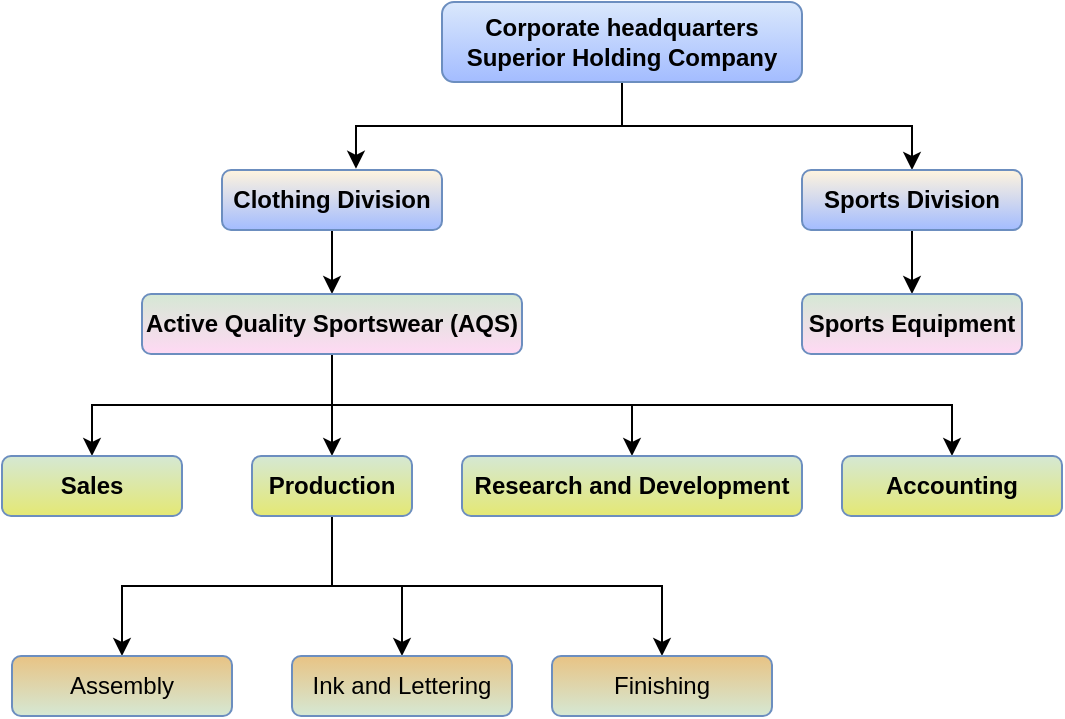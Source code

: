 <mxfile version="20.3.3" type="github">
  <diagram id="prtHgNgQTEPvFCAcTncT" name="Page-1">
    <mxGraphModel dx="1060" dy="1199" grid="1" gridSize="10" guides="1" tooltips="1" connect="1" arrows="1" fold="1" page="1" pageScale="1" pageWidth="827" pageHeight="1169" math="0" shadow="0">
      <root>
        <mxCell id="0" />
        <mxCell id="1" parent="0" />
        <mxCell id="WIikd73Tc5OY5qvM8-dH-20" style="edgeStyle=orthogonalEdgeStyle;rounded=0;orthogonalLoop=1;jettySize=auto;html=1;exitX=0.5;exitY=1;exitDx=0;exitDy=0;entryX=0.609;entryY=-0.02;entryDx=0;entryDy=0;entryPerimeter=0;fontStyle=1" parent="1" source="WIikd73Tc5OY5qvM8-dH-11" target="WIikd73Tc5OY5qvM8-dH-12" edge="1">
          <mxGeometry relative="1" as="geometry" />
        </mxCell>
        <mxCell id="WIikd73Tc5OY5qvM8-dH-21" style="edgeStyle=orthogonalEdgeStyle;rounded=0;orthogonalLoop=1;jettySize=auto;html=1;exitX=0.5;exitY=1;exitDx=0;exitDy=0;entryX=0.5;entryY=0;entryDx=0;entryDy=0;fontStyle=1" parent="1" source="WIikd73Tc5OY5qvM8-dH-11" target="WIikd73Tc5OY5qvM8-dH-13" edge="1">
          <mxGeometry relative="1" as="geometry" />
        </mxCell>
        <mxCell id="WIikd73Tc5OY5qvM8-dH-11" value="Corporate headquarters&lt;br&gt;Superior Holding Company" style="rounded=1;whiteSpace=wrap;html=1;fillColor=#dae8fc;strokeColor=#6c8ebf;shadow=0;gradientColor=#A3BCFF;gradientDirection=south;fontStyle=1" parent="1" vertex="1">
          <mxGeometry x="320" y="40" width="180" height="40" as="geometry" />
        </mxCell>
        <mxCell id="WIikd73Tc5OY5qvM8-dH-22" style="edgeStyle=orthogonalEdgeStyle;rounded=0;orthogonalLoop=1;jettySize=auto;html=1;exitX=0.5;exitY=1;exitDx=0;exitDy=0;entryX=0.5;entryY=0;entryDx=0;entryDy=0;fontStyle=1" parent="1" source="WIikd73Tc5OY5qvM8-dH-12" target="WIikd73Tc5OY5qvM8-dH-14" edge="1">
          <mxGeometry relative="1" as="geometry" />
        </mxCell>
        <mxCell id="WIikd73Tc5OY5qvM8-dH-12" value="Clothing Division" style="rounded=1;whiteSpace=wrap;html=1;fillColor=#FFF4DE;strokeColor=#6c8ebf;shadow=0;gradientColor=#A3BCFF;gradientDirection=south;fontStyle=1" parent="1" vertex="1">
          <mxGeometry x="210" y="124" width="110" height="30" as="geometry" />
        </mxCell>
        <mxCell id="WIikd73Tc5OY5qvM8-dH-23" style="edgeStyle=orthogonalEdgeStyle;rounded=0;orthogonalLoop=1;jettySize=auto;html=1;exitX=0.5;exitY=1;exitDx=0;exitDy=0;entryX=0.5;entryY=0;entryDx=0;entryDy=0;fontStyle=1" parent="1" source="WIikd73Tc5OY5qvM8-dH-13" target="WIikd73Tc5OY5qvM8-dH-15" edge="1">
          <mxGeometry relative="1" as="geometry" />
        </mxCell>
        <mxCell id="WIikd73Tc5OY5qvM8-dH-13" value="Sports Division" style="rounded=1;whiteSpace=wrap;html=1;fillColor=#FFF4DE;strokeColor=#6c8ebf;shadow=0;gradientColor=#A3BCFF;gradientDirection=south;fontStyle=1" parent="1" vertex="1">
          <mxGeometry x="500" y="124" width="110" height="30" as="geometry" />
        </mxCell>
        <mxCell id="WIikd73Tc5OY5qvM8-dH-24" style="edgeStyle=orthogonalEdgeStyle;rounded=0;orthogonalLoop=1;jettySize=auto;html=1;exitX=0.5;exitY=1;exitDx=0;exitDy=0;entryX=0.5;entryY=0;entryDx=0;entryDy=0;fontStyle=1" parent="1" source="WIikd73Tc5OY5qvM8-dH-14" target="WIikd73Tc5OY5qvM8-dH-16" edge="1">
          <mxGeometry relative="1" as="geometry" />
        </mxCell>
        <mxCell id="WIikd73Tc5OY5qvM8-dH-25" style="edgeStyle=orthogonalEdgeStyle;rounded=0;orthogonalLoop=1;jettySize=auto;html=1;exitX=0.5;exitY=1;exitDx=0;exitDy=0;fontStyle=1" parent="1" source="WIikd73Tc5OY5qvM8-dH-14" target="WIikd73Tc5OY5qvM8-dH-19" edge="1">
          <mxGeometry relative="1" as="geometry" />
        </mxCell>
        <mxCell id="WIikd73Tc5OY5qvM8-dH-26" style="edgeStyle=orthogonalEdgeStyle;rounded=0;orthogonalLoop=1;jettySize=auto;html=1;exitX=0.5;exitY=1;exitDx=0;exitDy=0;fontStyle=1" parent="1" source="WIikd73Tc5OY5qvM8-dH-14" target="WIikd73Tc5OY5qvM8-dH-18" edge="1">
          <mxGeometry relative="1" as="geometry" />
        </mxCell>
        <mxCell id="WIikd73Tc5OY5qvM8-dH-27" style="edgeStyle=orthogonalEdgeStyle;rounded=0;orthogonalLoop=1;jettySize=auto;html=1;exitX=0.5;exitY=1;exitDx=0;exitDy=0;fontStyle=1" parent="1" source="WIikd73Tc5OY5qvM8-dH-14" target="WIikd73Tc5OY5qvM8-dH-17" edge="1">
          <mxGeometry relative="1" as="geometry" />
        </mxCell>
        <mxCell id="WIikd73Tc5OY5qvM8-dH-14" value="Active Quality Sportswear (AQS)" style="rounded=1;whiteSpace=wrap;html=1;fillColor=#D5E8D4;strokeColor=#6c8ebf;shadow=0;gradientColor=#FFD9F4;gradientDirection=south;fontStyle=1" parent="1" vertex="1">
          <mxGeometry x="170" y="186" width="190" height="30" as="geometry" />
        </mxCell>
        <mxCell id="WIikd73Tc5OY5qvM8-dH-15" value="Sports Equipment" style="rounded=1;whiteSpace=wrap;html=1;fillColor=#D5E8D4;strokeColor=#6c8ebf;shadow=0;gradientColor=#FFD9F4;gradientDirection=south;fontStyle=1" parent="1" vertex="1">
          <mxGeometry x="500" y="186" width="110" height="30" as="geometry" />
        </mxCell>
        <mxCell id="WIikd73Tc5OY5qvM8-dH-16" value="Sales" style="rounded=1;whiteSpace=wrap;html=1;fillColor=#D5E8D4;strokeColor=#6c8ebf;shadow=0;gradientColor=#E4E874;gradientDirection=south;fontStyle=1" parent="1" vertex="1">
          <mxGeometry x="100" y="267" width="90" height="30" as="geometry" />
        </mxCell>
        <mxCell id="WIikd73Tc5OY5qvM8-dH-31" style="edgeStyle=orthogonalEdgeStyle;rounded=0;orthogonalLoop=1;jettySize=auto;html=1;exitX=0.5;exitY=1;exitDx=0;exitDy=0;entryX=0.5;entryY=0;entryDx=0;entryDy=0;fontStyle=1" parent="1" source="WIikd73Tc5OY5qvM8-dH-17" target="WIikd73Tc5OY5qvM8-dH-28" edge="1">
          <mxGeometry relative="1" as="geometry" />
        </mxCell>
        <mxCell id="WIikd73Tc5OY5qvM8-dH-32" style="edgeStyle=orthogonalEdgeStyle;rounded=0;orthogonalLoop=1;jettySize=auto;html=1;exitX=0.5;exitY=1;exitDx=0;exitDy=0;entryX=0.5;entryY=0;entryDx=0;entryDy=0;fontStyle=1" parent="1" source="WIikd73Tc5OY5qvM8-dH-17" target="WIikd73Tc5OY5qvM8-dH-29" edge="1">
          <mxGeometry relative="1" as="geometry" />
        </mxCell>
        <mxCell id="WIikd73Tc5OY5qvM8-dH-33" style="edgeStyle=orthogonalEdgeStyle;rounded=0;orthogonalLoop=1;jettySize=auto;html=1;exitX=0.5;exitY=1;exitDx=0;exitDy=0;entryX=0.5;entryY=0;entryDx=0;entryDy=0;fontStyle=1" parent="1" source="WIikd73Tc5OY5qvM8-dH-17" target="WIikd73Tc5OY5qvM8-dH-30" edge="1">
          <mxGeometry relative="1" as="geometry" />
        </mxCell>
        <mxCell id="WIikd73Tc5OY5qvM8-dH-17" value="Production" style="rounded=1;whiteSpace=wrap;html=1;fillColor=#D5E8D4;strokeColor=#6c8ebf;shadow=0;gradientColor=#E4E874;gradientDirection=south;fontStyle=1" parent="1" vertex="1">
          <mxGeometry x="225" y="267" width="80" height="30" as="geometry" />
        </mxCell>
        <mxCell id="WIikd73Tc5OY5qvM8-dH-18" value="Research and Development" style="rounded=1;whiteSpace=wrap;html=1;fillColor=#D5E8D4;strokeColor=#6c8ebf;shadow=0;gradientColor=#E4E874;gradientDirection=south;fontStyle=1" parent="1" vertex="1">
          <mxGeometry x="330" y="267" width="170" height="30" as="geometry" />
        </mxCell>
        <mxCell id="WIikd73Tc5OY5qvM8-dH-19" value="Accounting" style="rounded=1;whiteSpace=wrap;html=1;fillColor=#D5E8D4;strokeColor=#6c8ebf;shadow=0;gradientColor=#E4E874;gradientDirection=south;fontStyle=1" parent="1" vertex="1">
          <mxGeometry x="520" y="267" width="110" height="30" as="geometry" />
        </mxCell>
        <mxCell id="WIikd73Tc5OY5qvM8-dH-28" value="Assembly" style="rounded=1;whiteSpace=wrap;html=1;fillColor=#E8C384;strokeColor=#6c8ebf;shadow=0;gradientColor=#D5E8D4;gradientDirection=south;fontStyle=0" parent="1" vertex="1">
          <mxGeometry x="105" y="367" width="110" height="30" as="geometry" />
        </mxCell>
        <mxCell id="WIikd73Tc5OY5qvM8-dH-29" value="Ink and Lettering" style="rounded=1;whiteSpace=wrap;html=1;fillColor=#E8C384;strokeColor=#6c8ebf;shadow=0;gradientColor=#D5E8D4;gradientDirection=south;fontStyle=0" parent="1" vertex="1">
          <mxGeometry x="245" y="367" width="110" height="30" as="geometry" />
        </mxCell>
        <mxCell id="WIikd73Tc5OY5qvM8-dH-30" value="Finishing" style="rounded=1;whiteSpace=wrap;html=1;fillColor=#E8C384;strokeColor=#6c8ebf;shadow=0;gradientColor=#D5E8D4;gradientDirection=south;fontStyle=0" parent="1" vertex="1">
          <mxGeometry x="375" y="367" width="110" height="30" as="geometry" />
        </mxCell>
      </root>
    </mxGraphModel>
  </diagram>
</mxfile>
